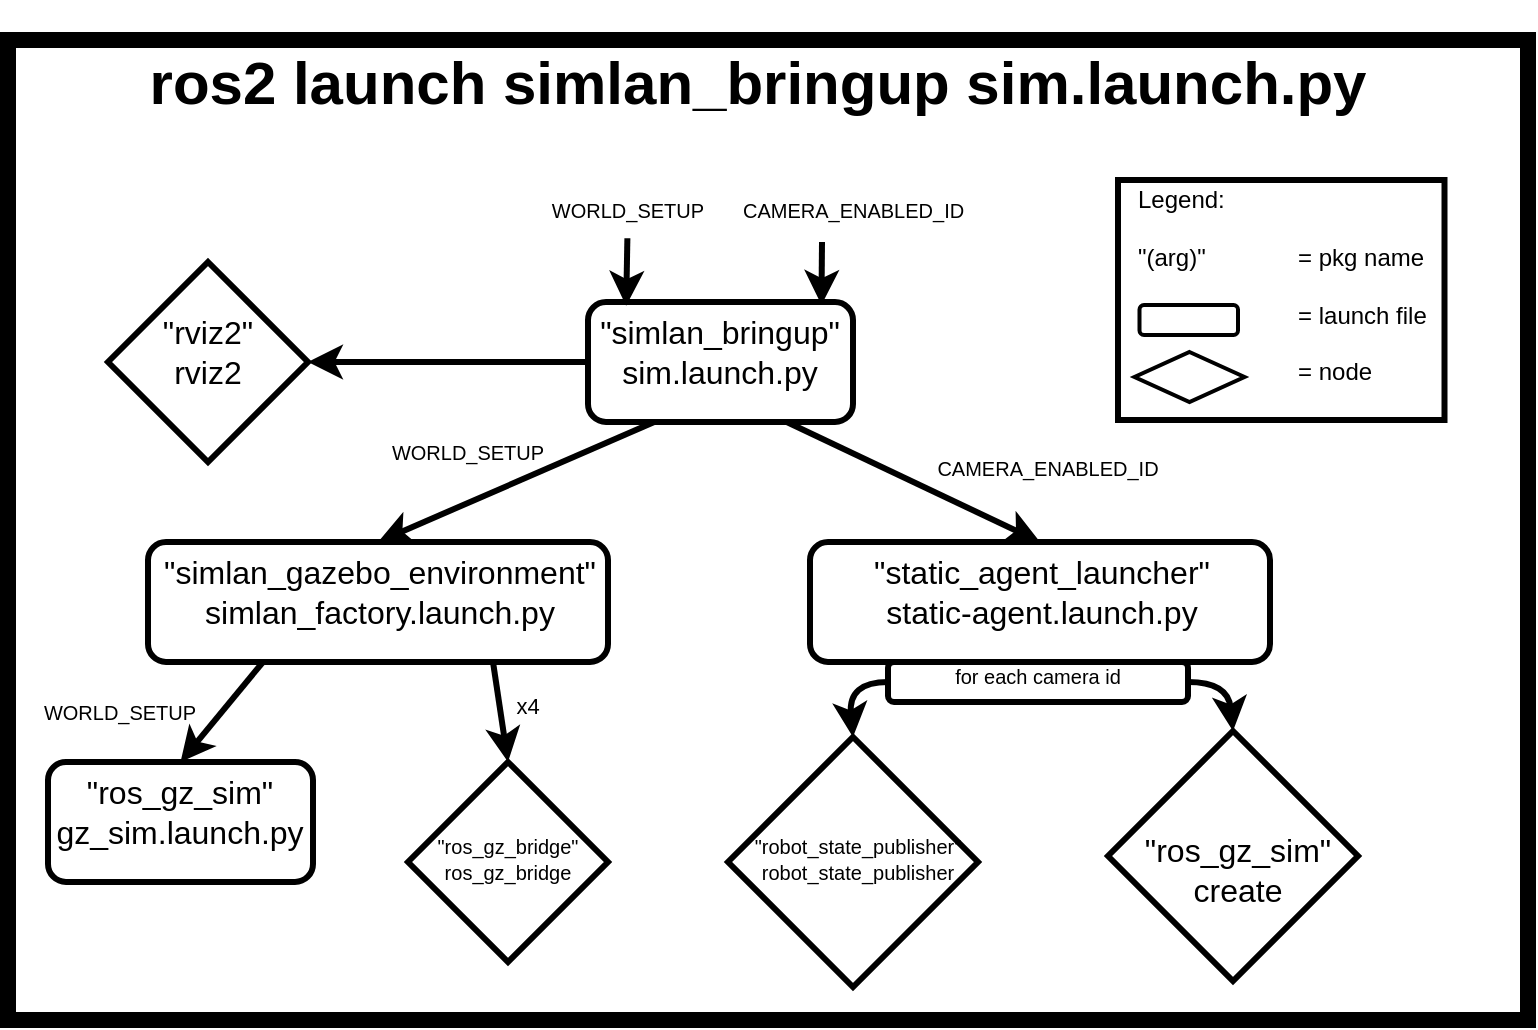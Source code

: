 <mxfile version="28.2.8">
  <diagram name="Page-1" id="bjVDkqN4jfYfFJxV3ved">
    <mxGraphModel dx="1360" dy="795" grid="1" gridSize="10" guides="1" tooltips="1" connect="1" arrows="1" fold="1" page="1" pageScale="1" pageWidth="850" pageHeight="1100" math="0" shadow="0">
      <root>
        <mxCell id="0" />
        <mxCell id="1" parent="0" />
        <mxCell id="tC6INBS62KU_Nt3FtVll-2" value="" style="rounded=0;whiteSpace=wrap;html=1;fillColor=light-dark(#FFFFFF,#FFFFFF);strokeColor=light-dark(#000000,#000000);strokeWidth=8;" parent="1" vertex="1">
          <mxGeometry x="40" y="40" width="760" height="490" as="geometry" />
        </mxCell>
        <mxCell id="tC6INBS62KU_Nt3FtVll-1" value="&lt;h1&gt;&lt;font style=&quot;color: light-dark(rgb(0, 0, 0), rgb(0, 0, 0)); font-size: 30px;&quot;&gt;ros2 launch simlan_bringup sim.launch.py&lt;/font&gt;&lt;font style=&quot;color: light-dark(rgb(0, 0, 0), rgb(0, 0, 0)); font-size: 29px;&quot;&gt; &lt;/font&gt;&lt;/h1&gt;" style="text;html=1;align=center;verticalAlign=middle;whiteSpace=wrap;rounded=0;fontSize=16;" parent="1" vertex="1">
          <mxGeometry x="90" y="36" width="650" height="50" as="geometry" />
        </mxCell>
        <mxCell id="tC6INBS62KU_Nt3FtVll-3" value="" style="rounded=1;whiteSpace=wrap;html=1;fillColor=none;strokeColor=light-dark(#000000,#000000);strokeWidth=3;" parent="1" vertex="1">
          <mxGeometry x="330" y="171" width="132.5" height="60" as="geometry" />
        </mxCell>
        <mxCell id="tC6INBS62KU_Nt3FtVll-4" value="&lt;div align=&quot;center&quot;&gt;&lt;span style=&quot;color: light-dark(rgb(0, 0, 0), rgb(0, 0, 0));&quot;&gt;&quot;simlan_bringup&quot;&lt;/span&gt;&lt;/div&gt;&lt;div align=&quot;center&quot;&gt;&lt;span style=&quot;color: light-dark(rgb(0, 0, 0), rgb(0, 0, 0));&quot;&gt;sim.launch.py&lt;/span&gt;&lt;/div&gt;" style="text;strokeColor=none;fillColor=none;html=1;align=center;verticalAlign=middle;whiteSpace=wrap;rounded=0;fontSize=16;" parent="1" vertex="1">
          <mxGeometry x="336.25" y="181" width="120" height="30" as="geometry" />
        </mxCell>
        <mxCell id="tC6INBS62KU_Nt3FtVll-7" value="" style="rhombus;whiteSpace=wrap;html=1;fillColor=none;strokeColor=light-dark(#000000,#000000);strokeWidth=3;" parent="1" vertex="1">
          <mxGeometry x="90" y="151" width="100" height="100" as="geometry" />
        </mxCell>
        <mxCell id="tC6INBS62KU_Nt3FtVll-8" value="&lt;div&gt;&lt;span style=&quot;color: light-dark(rgb(0, 0, 0), rgb(0, 0, 0));&quot;&gt;&quot;rviz2&quot;&lt;/span&gt;&lt;/div&gt;&lt;div&gt;&lt;span style=&quot;color: light-dark(rgb(0, 0, 0), rgb(0, 0, 0));&quot;&gt;rviz2&lt;/span&gt;&lt;/div&gt;" style="text;strokeColor=none;fillColor=none;html=1;align=center;verticalAlign=middle;whiteSpace=wrap;rounded=0;fontSize=16;" parent="1" vertex="1">
          <mxGeometry x="80" y="181" width="120" height="30" as="geometry" />
        </mxCell>
        <mxCell id="tC6INBS62KU_Nt3FtVll-11" value="" style="endArrow=classic;html=1;rounded=0;fontSize=12;startSize=8;endSize=8;curved=1;strokeColor=light-dark(#000000,#000000);exitX=0;exitY=0.5;exitDx=0;exitDy=0;strokeWidth=3;" parent="1" source="tC6INBS62KU_Nt3FtVll-3" edge="1">
          <mxGeometry width="50" height="50" relative="1" as="geometry">
            <mxPoint x="400" y="261" as="sourcePoint" />
            <mxPoint x="190" y="201" as="targetPoint" />
          </mxGeometry>
        </mxCell>
        <mxCell id="tC6INBS62KU_Nt3FtVll-12" value="" style="rounded=1;whiteSpace=wrap;html=1;fillColor=none;strokeColor=light-dark(#000000,#000000);strokeWidth=3;" parent="1" vertex="1">
          <mxGeometry x="110" y="291" width="230" height="60" as="geometry" />
        </mxCell>
        <mxCell id="tC6INBS62KU_Nt3FtVll-13" value="&lt;div align=&quot;center&quot;&gt;&lt;span style=&quot;color: light-dark(rgb(0, 0, 0), rgb(0, 0, 0));&quot;&gt;&quot;simlan_gazebo_environment&quot;&lt;/span&gt;&lt;/div&gt;&lt;div align=&quot;center&quot;&gt;&lt;span style=&quot;color: light-dark(rgb(0, 0, 0), rgb(0, 0, 0));&quot;&gt;simlan_factory.launch.py&lt;/span&gt;&lt;/div&gt;" style="text;strokeColor=none;fillColor=none;html=1;align=center;verticalAlign=middle;whiteSpace=wrap;rounded=0;fontSize=16;" parent="1" vertex="1">
          <mxGeometry x="166.25" y="301" width="120" height="30" as="geometry" />
        </mxCell>
        <mxCell id="tC6INBS62KU_Nt3FtVll-14" value="" style="endArrow=classic;html=1;rounded=0;fontSize=12;startSize=8;endSize=8;curved=1;strokeColor=light-dark(#000000,#000000);entryX=0.5;entryY=0;entryDx=0;entryDy=0;exitX=0.25;exitY=1;exitDx=0;exitDy=0;strokeWidth=3;" parent="1" source="tC6INBS62KU_Nt3FtVll-3" target="tC6INBS62KU_Nt3FtVll-12" edge="1">
          <mxGeometry width="50" height="50" relative="1" as="geometry">
            <mxPoint x="560" y="261" as="sourcePoint" />
            <mxPoint x="687" y="261" as="targetPoint" />
          </mxGeometry>
        </mxCell>
        <mxCell id="tC6INBS62KU_Nt3FtVll-15" value="" style="rounded=1;whiteSpace=wrap;html=1;fillColor=none;strokeColor=light-dark(#000000,#000000);strokeWidth=3;" parent="1" vertex="1">
          <mxGeometry x="60" y="401" width="132.5" height="60" as="geometry" />
        </mxCell>
        <mxCell id="tC6INBS62KU_Nt3FtVll-16" value="&lt;div align=&quot;center&quot;&gt;&lt;span style=&quot;color: light-dark(rgb(0, 0, 0), rgb(0, 0, 0));&quot;&gt;&quot;ros_gz_sim&quot;&lt;/span&gt;&lt;/div&gt;&lt;div align=&quot;center&quot;&gt;&lt;span style=&quot;color: light-dark(rgb(0, 0, 0), rgb(0, 0, 0));&quot;&gt;gz_sim.launch.py&lt;/span&gt;&lt;/div&gt;" style="text;strokeColor=none;fillColor=none;html=1;align=center;verticalAlign=middle;whiteSpace=wrap;rounded=0;fontSize=16;" parent="1" vertex="1">
          <mxGeometry x="66.25" y="411" width="120" height="30" as="geometry" />
        </mxCell>
        <mxCell id="tC6INBS62KU_Nt3FtVll-17" value="" style="endArrow=classic;html=1;rounded=0;fontSize=12;startSize=8;endSize=8;curved=1;strokeColor=light-dark(#000000,#000000);entryX=0.5;entryY=0;entryDx=0;entryDy=0;exitX=0.25;exitY=1;exitDx=0;exitDy=0;strokeWidth=3;" parent="1" source="tC6INBS62KU_Nt3FtVll-12" target="tC6INBS62KU_Nt3FtVll-15" edge="1">
          <mxGeometry width="50" height="50" relative="1" as="geometry">
            <mxPoint x="368" y="291" as="sourcePoint" />
            <mxPoint x="230" y="331" as="targetPoint" />
          </mxGeometry>
        </mxCell>
        <mxCell id="tC6INBS62KU_Nt3FtVll-18" value="" style="rhombus;whiteSpace=wrap;html=1;fillColor=none;strokeColor=light-dark(#000000,#000000);strokeWidth=3;" parent="1" vertex="1">
          <mxGeometry x="240" y="401" width="100" height="100" as="geometry" />
        </mxCell>
        <mxCell id="tC6INBS62KU_Nt3FtVll-19" value="&lt;div style=&quot;line-height: 80%;&quot;&gt;&lt;div&gt;&lt;font style=&quot;line-height: 80%; font-size: 10px;&quot;&gt;&lt;span style=&quot;color: light-dark(rgb(0, 0, 0), rgb(0, 0, 0));&quot;&gt;&quot;ros_gz_bridge&quot;&lt;/span&gt;&lt;/font&gt;&lt;/div&gt;&lt;div&gt;&lt;font style=&quot;line-height: 80%; font-size: 10px;&quot;&gt;&lt;span style=&quot;color: light-dark(rgb(0, 0, 0), rgb(0, 0, 0));&quot;&gt;ros_gz_bridge&lt;/span&gt;&lt;/font&gt;&lt;/div&gt;&lt;/div&gt;" style="text;strokeColor=none;fillColor=none;html=1;align=center;verticalAlign=middle;whiteSpace=wrap;rounded=0;fontSize=16;" parent="1" vertex="1">
          <mxGeometry x="230" y="428" width="120" height="40" as="geometry" />
        </mxCell>
        <mxCell id="tC6INBS62KU_Nt3FtVll-20" value="&lt;div&gt;&lt;font style=&quot;font-size: 11px;&quot;&gt;&lt;span style=&quot;color: light-dark(rgb(0, 0, 0), rgb(0, 0, 0));&quot;&gt;x4&lt;/span&gt;&lt;/font&gt;&lt;/div&gt;" style="text;strokeColor=none;fillColor=none;html=1;align=center;verticalAlign=middle;whiteSpace=wrap;rounded=0;fontSize=16;" parent="1" vertex="1">
          <mxGeometry x="240" y="351" width="120" height="40" as="geometry" />
        </mxCell>
        <mxCell id="tC6INBS62KU_Nt3FtVll-21" value="" style="endArrow=classic;html=1;rounded=0;fontSize=12;startSize=8;endSize=8;curved=1;strokeColor=light-dark(#000000,#000000);entryX=0.5;entryY=0;entryDx=0;entryDy=0;exitX=0.75;exitY=1;exitDx=0;exitDy=0;strokeWidth=3;" parent="1" source="tC6INBS62KU_Nt3FtVll-12" target="tC6INBS62KU_Nt3FtVll-18" edge="1">
          <mxGeometry width="50" height="50" relative="1" as="geometry">
            <mxPoint x="192" y="361" as="sourcePoint" />
            <mxPoint x="150" y="411" as="targetPoint" />
          </mxGeometry>
        </mxCell>
        <mxCell id="tC6INBS62KU_Nt3FtVll-22" value="" style="rounded=1;whiteSpace=wrap;html=1;fillColor=none;strokeColor=light-dark(#000000,#000000);strokeWidth=3;" parent="1" vertex="1">
          <mxGeometry x="441" y="291" width="230" height="60" as="geometry" />
        </mxCell>
        <mxCell id="tC6INBS62KU_Nt3FtVll-23" value="&lt;div align=&quot;center&quot;&gt;&lt;span style=&quot;color: light-dark(rgb(0, 0, 0), rgb(0, 0, 0));&quot;&gt;&quot;static_agent_launcher&quot;&lt;/span&gt;&lt;/div&gt;&lt;div align=&quot;center&quot;&gt;&lt;span style=&quot;color: light-dark(rgb(0, 0, 0), rgb(0, 0, 0));&quot;&gt;static-agent.launch.py&lt;/span&gt;&lt;/div&gt;" style="text;strokeColor=none;fillColor=none;html=1;align=center;verticalAlign=middle;whiteSpace=wrap;rounded=0;fontSize=16;" parent="1" vertex="1">
          <mxGeometry x="497.25" y="301" width="120" height="30" as="geometry" />
        </mxCell>
        <mxCell id="tC6INBS62KU_Nt3FtVll-24" value="" style="endArrow=classic;html=1;rounded=0;fontSize=12;startSize=8;endSize=8;curved=1;strokeColor=light-dark(#000000,#000000);entryX=0.5;entryY=0;entryDx=0;entryDy=0;exitX=0.75;exitY=1;exitDx=0;exitDy=0;strokeWidth=3;" parent="1" source="tC6INBS62KU_Nt3FtVll-3" target="tC6INBS62KU_Nt3FtVll-22" edge="1">
          <mxGeometry width="50" height="50" relative="1" as="geometry">
            <mxPoint x="438" y="271" as="sourcePoint" />
            <mxPoint x="300" y="311" as="targetPoint" />
          </mxGeometry>
        </mxCell>
        <mxCell id="tC6INBS62KU_Nt3FtVll-25" value="" style="rhombus;whiteSpace=wrap;html=1;fillColor=none;strokeColor=light-dark(#000000,#000000);strokeWidth=3;" parent="1" vertex="1">
          <mxGeometry x="400" y="388.5" width="125" height="125" as="geometry" />
        </mxCell>
        <mxCell id="tC6INBS62KU_Nt3FtVll-26" value="&lt;div style=&quot;line-height: 80%;&quot;&gt;&lt;div&gt;&lt;font style=&quot;line-height: 80%; font-size: 10px;&quot;&gt;&lt;span style=&quot;color: light-dark(rgb(0, 0, 0), rgb(0, 0, 0));&quot;&gt;&quot;robot_state_publisher&quot;&lt;/span&gt;&lt;/font&gt;&lt;/div&gt;&lt;div&gt;&lt;font style=&quot;line-height: 80%; font-size: 10px;&quot;&gt;&lt;span style=&quot;color: light-dark(rgb(0, 0, 0), rgb(0, 0, 0));&quot;&gt;robot_state_publisher&lt;/span&gt;&lt;/font&gt;&lt;/div&gt;&lt;/div&gt;" style="text;strokeColor=none;fillColor=none;html=1;align=center;verticalAlign=middle;whiteSpace=wrap;rounded=0;fontSize=16;" parent="1" vertex="1">
          <mxGeometry x="405" y="428" width="120" height="40" as="geometry" />
        </mxCell>
        <mxCell id="tC6INBS62KU_Nt3FtVll-27" value="" style="rhombus;whiteSpace=wrap;html=1;fillColor=none;strokeColor=light-dark(#000000,#000000);strokeWidth=3;" parent="1" vertex="1">
          <mxGeometry x="590" y="385.5" width="125" height="125" as="geometry" />
        </mxCell>
        <mxCell id="tC6INBS62KU_Nt3FtVll-28" value="&lt;div&gt;&lt;div&gt;&lt;font&gt;&lt;span style=&quot;color: light-dark(rgb(0, 0, 0), rgb(0, 0, 0));&quot;&gt;&quot;ros_gz_sim&quot;&lt;/span&gt;&lt;/font&gt;&lt;/div&gt;&lt;div&gt;&lt;font&gt;&lt;span style=&quot;color: light-dark(rgb(0, 0, 0), rgb(0, 0, 0));&quot;&gt;create&lt;/span&gt;&lt;/font&gt;&lt;/div&gt;&lt;/div&gt;" style="text;strokeColor=none;fillColor=none;html=1;align=center;verticalAlign=middle;whiteSpace=wrap;rounded=0;fontSize=16;" parent="1" vertex="1">
          <mxGeometry x="595" y="435" width="120" height="40" as="geometry" />
        </mxCell>
        <mxCell id="tC6INBS62KU_Nt3FtVll-29" value="" style="endArrow=classic;html=1;rounded=0;fontSize=12;startSize=8;endSize=8;curved=1;strokeColor=light-dark(#000000,#000000);entryX=0.5;entryY=0;entryDx=0;entryDy=0;exitX=0;exitY=0.5;exitDx=0;exitDy=0;strokeWidth=3;" parent="1" source="LwuG_tn0pAPCiOy2kRqj-12" target="tC6INBS62KU_Nt3FtVll-25" edge="1">
          <mxGeometry width="50" height="50" relative="1" as="geometry">
            <mxPoint x="525" y="411" as="sourcePoint" />
            <mxPoint x="532" y="461" as="targetPoint" />
            <Array as="points">
              <mxPoint x="460" y="361" />
            </Array>
          </mxGeometry>
        </mxCell>
        <mxCell id="tC6INBS62KU_Nt3FtVll-30" value="" style="endArrow=classic;html=1;rounded=0;fontSize=12;startSize=8;endSize=8;curved=1;strokeColor=light-dark(#000000,#000000);entryX=0.5;entryY=0;entryDx=0;entryDy=0;exitX=1;exitY=0.5;exitDx=0;exitDy=0;strokeWidth=3;" parent="1" source="LwuG_tn0pAPCiOy2kRqj-12" target="tC6INBS62KU_Nt3FtVll-27" edge="1">
          <mxGeometry width="50" height="50" relative="1" as="geometry">
            <mxPoint x="545" y="391" as="sourcePoint" />
            <mxPoint x="552" y="441" as="targetPoint" />
            <Array as="points">
              <mxPoint x="650" y="361" />
            </Array>
          </mxGeometry>
        </mxCell>
        <mxCell id="LwuG_tn0pAPCiOy2kRqj-1" value="&lt;font style=&quot;font-size: 10px;&quot;&gt;&lt;span style=&quot;color: light-dark(rgb(0, 0, 0), rgb(0, 0, 0));&quot;&gt;CAMERA_ENABLED_ID&lt;/span&gt;&lt;/font&gt;" style="text;html=1;whiteSpace=wrap;strokeColor=none;fillColor=none;align=center;verticalAlign=middle;rounded=0;rotation=0;" vertex="1" parent="1">
          <mxGeometry x="530" y="239" width="60" height="30" as="geometry" />
        </mxCell>
        <mxCell id="LwuG_tn0pAPCiOy2kRqj-2" value="&lt;font style=&quot;font-size: 10px;&quot;&gt;&lt;span style=&quot;color: light-dark(rgb(0, 0, 0), rgb(0, 0, 0));&quot;&gt;WORLD_SETUP&lt;/span&gt;&lt;/font&gt;" style="text;html=1;whiteSpace=wrap;strokeColor=none;fillColor=none;align=center;verticalAlign=middle;rounded=0;rotation=0;" vertex="1" parent="1">
          <mxGeometry x="239.999" y="231.003" width="60" height="30" as="geometry" />
        </mxCell>
        <mxCell id="LwuG_tn0pAPCiOy2kRqj-12" value="" style="rounded=1;whiteSpace=wrap;html=1;fillColor=none;strokeColor=light-dark(#000000,#000000);strokeWidth=3;" vertex="1" parent="1">
          <mxGeometry x="480" y="351" width="150" height="20" as="geometry" />
        </mxCell>
        <mxCell id="LwuG_tn0pAPCiOy2kRqj-13" value="&lt;span style=&quot;color: light-dark(rgb(0, 0, 0), rgb(0, 0, 0));&quot;&gt;&lt;font style=&quot;font-size: 10px;&quot;&gt;&lt;span style=&quot;color: light-dark(rgb(0, 0, 0), rgb(0, 0, 0));&quot;&gt;for&lt;/span&gt;&amp;nbsp;each camera id&lt;/font&gt;&lt;/span&gt;" style="text;strokeColor=none;fillColor=none;html=1;align=center;verticalAlign=middle;whiteSpace=wrap;rounded=0;fontSize=16;" vertex="1" parent="1">
          <mxGeometry x="495.25" y="340.5" width="120" height="30" as="geometry" />
        </mxCell>
        <mxCell id="LwuG_tn0pAPCiOy2kRqj-14" value="&lt;font style=&quot;font-size: 10px;&quot;&gt;&lt;span style=&quot;color: light-dark(rgb(0, 0, 0), rgb(0, 0, 0));&quot;&gt;WORLD_SETUP&amp;nbsp; &amp;nbsp; &amp;nbsp; &amp;nbsp;CAMERA_ENABLED_ID&lt;/span&gt;&lt;/font&gt;" style="text;html=1;whiteSpace=wrap;strokeColor=none;fillColor=none;align=center;verticalAlign=middle;rounded=0;rotation=0;" vertex="1" parent="1">
          <mxGeometry x="310" y="110" width="210" height="30" as="geometry" />
        </mxCell>
        <mxCell id="LwuG_tn0pAPCiOy2kRqj-15" value="" style="endArrow=classic;html=1;rounded=0;fontSize=12;startSize=8;endSize=8;curved=1;strokeColor=light-dark(#000000,#000000);entryX=0.144;entryY=0.032;entryDx=0;entryDy=0;exitX=0.189;exitY=0.97;exitDx=0;exitDy=0;strokeWidth=3;exitPerimeter=0;entryPerimeter=0;" edge="1" parent="1" source="LwuG_tn0pAPCiOy2kRqj-14" target="tC6INBS62KU_Nt3FtVll-3">
          <mxGeometry width="50" height="50" relative="1" as="geometry">
            <mxPoint x="438" y="150" as="sourcePoint" />
            <mxPoint x="300" y="210" as="targetPoint" />
          </mxGeometry>
        </mxCell>
        <mxCell id="LwuG_tn0pAPCiOy2kRqj-16" value="" style="endArrow=classic;html=1;rounded=0;fontSize=12;startSize=8;endSize=8;curved=1;strokeColor=light-dark(#000000,#000000);entryX=0.881;entryY=0.024;entryDx=0;entryDy=0;strokeWidth=3;entryPerimeter=0;" edge="1" parent="1" target="tC6INBS62KU_Nt3FtVll-3">
          <mxGeometry width="50" height="50" relative="1" as="geometry">
            <mxPoint x="447" y="141" as="sourcePoint" />
            <mxPoint x="462" y="151" as="targetPoint" />
          </mxGeometry>
        </mxCell>
        <mxCell id="LwuG_tn0pAPCiOy2kRqj-18" value="&lt;font style=&quot;font-size: 10px;&quot;&gt;&lt;span style=&quot;color: light-dark(rgb(0, 0, 0), rgb(0, 0, 0));&quot;&gt;WORLD_SETUP&lt;/span&gt;&lt;/font&gt;" style="text;html=1;whiteSpace=wrap;strokeColor=none;fillColor=none;align=center;verticalAlign=middle;rounded=0;rotation=0;" vertex="1" parent="1">
          <mxGeometry x="66.249" y="361.003" width="60" height="30" as="geometry" />
        </mxCell>
        <mxCell id="LwuG_tn0pAPCiOy2kRqj-19" value="" style="rounded=0;whiteSpace=wrap;html=1;fillColor=none;strokeColor=light-dark(#000000,#000000);strokeWidth=3;" vertex="1" parent="1">
          <mxGeometry x="595" y="110" width="163.25" height="120" as="geometry" />
        </mxCell>
        <mxCell id="LwuG_tn0pAPCiOy2kRqj-20" value="&lt;div align=&quot;left&quot;&gt;&lt;span style=&quot;color: light-dark(rgb(0, 0, 0), rgb(0, 0, 0));&quot;&gt;Legend:&lt;/span&gt;&lt;/div&gt;&lt;div align=&quot;left&quot;&gt;&lt;span style=&quot;color: light-dark(rgb(0, 0, 0), rgb(0, 0, 0));&quot;&gt;&lt;br&gt;&lt;/span&gt;&lt;/div&gt;&lt;div align=&quot;left&quot;&gt;&lt;span style=&quot;color: light-dark(rgb(0, 0, 0), rgb(0, 0, 0));&quot;&gt;&lt;span style=&quot;white-space: pre;&quot;&gt;&quot;(arg)&quot;&lt;/span&gt;&lt;span style=&quot;white-space: pre;&quot;&gt;&#x9;&lt;span style=&quot;white-space: pre;&quot;&gt;&#x9;&lt;/span&gt;&lt;/span&gt;= pkg name&lt;/span&gt;&lt;/div&gt;&lt;div align=&quot;left&quot;&gt;&lt;span style=&quot;color: light-dark(rgb(0, 0, 0), rgb(0, 0, 0));&quot;&gt;&lt;br&gt;&lt;/span&gt;&lt;/div&gt;&lt;div align=&quot;left&quot;&gt;&lt;span style=&quot;color: light-dark(rgb(0, 0, 0), rgb(0, 0, 0));&quot;&gt;&lt;span style=&quot;white-space: pre;&quot;&gt;&#x9;&lt;/span&gt;&lt;span style=&quot;white-space: pre;&quot;&gt;&#x9;&lt;span style=&quot;white-space: pre;&quot;&gt;&#x9;&lt;/span&gt;&lt;/span&gt;= launch file&lt;/span&gt;&lt;/div&gt;&lt;div align=&quot;left&quot;&gt;&lt;span style=&quot;color: light-dark(rgb(0, 0, 0), rgb(0, 0, 0));&quot;&gt;&lt;br&gt;&lt;/span&gt;&lt;/div&gt;&lt;div align=&quot;left&quot;&gt;&lt;span style=&quot;color: light-dark(rgb(0, 0, 0), rgb(0, 0, 0));&quot;&gt;&lt;span style=&quot;white-space: pre;&quot;&gt;&#x9;&lt;/span&gt;&lt;span style=&quot;white-space: pre;&quot;&gt;&#x9;&lt;/span&gt;&lt;span style=&quot;white-space: pre;&quot;&gt;&#x9;&lt;/span&gt;= node&lt;/span&gt;&lt;/div&gt;" style="text;html=1;whiteSpace=wrap;strokeColor=none;fillColor=none;align=left;verticalAlign=middle;rounded=0;" vertex="1" parent="1">
          <mxGeometry x="603.25" y="128" width="149" height="70" as="geometry" />
        </mxCell>
        <mxCell id="LwuG_tn0pAPCiOy2kRqj-21" value="" style="rounded=1;whiteSpace=wrap;html=1;fillColor=none;strokeColor=light-dark(#000000,#000000);strokeWidth=2;" vertex="1" parent="1">
          <mxGeometry x="605.75" y="172.5" width="49.25" height="15" as="geometry" />
        </mxCell>
        <mxCell id="LwuG_tn0pAPCiOy2kRqj-22" value="" style="rhombus;whiteSpace=wrap;html=1;fillColor=none;strokeColor=light-dark(#000000,#000000);strokeWidth=2;" vertex="1" parent="1">
          <mxGeometry x="603.25" y="196" width="55" height="25" as="geometry" />
        </mxCell>
      </root>
    </mxGraphModel>
  </diagram>
</mxfile>
